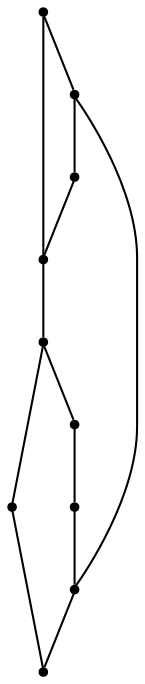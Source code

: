 graph {
  node [shape=point,comment="{\"directed\":false,\"doi\":\"10.1007/11618058_37\",\"figure\":\"8 (3)\"}"]

  v0 [pos="1475.5869958212209,504.73630617048855"]
  v1 [pos="1475.5869958212209,341.11022609594374"]
  v2 [pos="1412.2001453488372,341.11022609594374"]
  v3 [pos="1412.2001453488372,393.86069047459193"]
  v4 [pos="1412.2001453488372,446.61090053853684"]
  v5 [pos="1412.2001453488372,504.73630617048855"]
  v6 [pos="1338.3114825581397,446.61090053853684"]
  v7 [pos="1338.3114825581397,504.73630617048855"]
  v8 [pos="1274.924632085756,446.61090053853684"]
  v9 [pos="1274.9246320857558,504.73630617048855"]

  v0 -- v1 [id="-1",pos="1475.5869958212209,504.73630617048855 1475.5869958212209,341.11022609594374 1475.5869958212209,341.11022609594374 1475.5869958212209,341.11022609594374"]
  v9 -- v7 [id="-2",pos="1274.9246320857558,504.73630617048855 1338.3114825581397,504.73630617048855 1338.3114825581397,504.73630617048855 1338.3114825581397,504.73630617048855"]
  v9 -- v8 [id="-3",pos="1274.9246320857558,504.73630617048855 1274.924632085756,446.61090053853684 1274.924632085756,446.61090053853684 1274.924632085756,446.61090053853684"]
  v8 -- v6 [id="-4",pos="1274.924632085756,446.61090053853684 1338.3114825581397,446.61090053853684 1338.3114825581397,446.61090053853684 1338.3114825581397,446.61090053853684"]
  v8 -- v2 [id="-5",pos="1274.924632085756,446.61090053853684 1274.9038699127907,341.08530325502477 1274.9038699127907,341.08530325502477 1274.9038699127907,341.08530325502477 1412.2001453488372,341.11022609594374 1412.2001453488372,341.11022609594374 1412.2001453488372,341.11022609594374"]
  v7 -- v5 [id="-6",pos="1338.3114825581397,504.73630617048855 1412.2001453488372,504.73630617048855 1412.2001453488372,504.73630617048855 1412.2001453488372,504.73630617048855"]
  v6 -- v7 [id="-7",pos="1338.3114825581397,446.61090053853684 1338.3114825581397,504.73630617048855 1338.3114825581397,504.73630617048855 1338.3114825581397,504.73630617048855"]
  v5 -- v0 [id="-8",pos="1412.2001453488372,504.73630617048855 1475.5869958212209,504.73630617048855 1475.5869958212209,504.73630617048855 1475.5869958212209,504.73630617048855"]
  v5 -- v4 [id="-9",pos="1412.2001453488372,504.73630617048855 1412.2001453488372,446.61090053853684 1412.2001453488372,446.61090053853684 1412.2001453488372,446.61090053853684"]
  v4 -- v3 [id="-10",pos="1412.2001453488372,446.61090053853684 1412.2001453488372,393.86069047459193 1412.2001453488372,393.86069047459193 1412.2001453488372,393.86069047459193"]
  v3 -- v2 [id="-11",pos="1412.2001453488372,393.86069047459193 1412.2001453488372,341.11022609594374 1412.2001453488372,341.11022609594374 1412.2001453488372,341.11022609594374"]
  v2 -- v1 [id="-12",pos="1412.2001453488372,341.11022609594374 1475.5869958212209,341.11022609594374 1475.5869958212209,341.11022609594374 1475.5869958212209,341.11022609594374"]
}